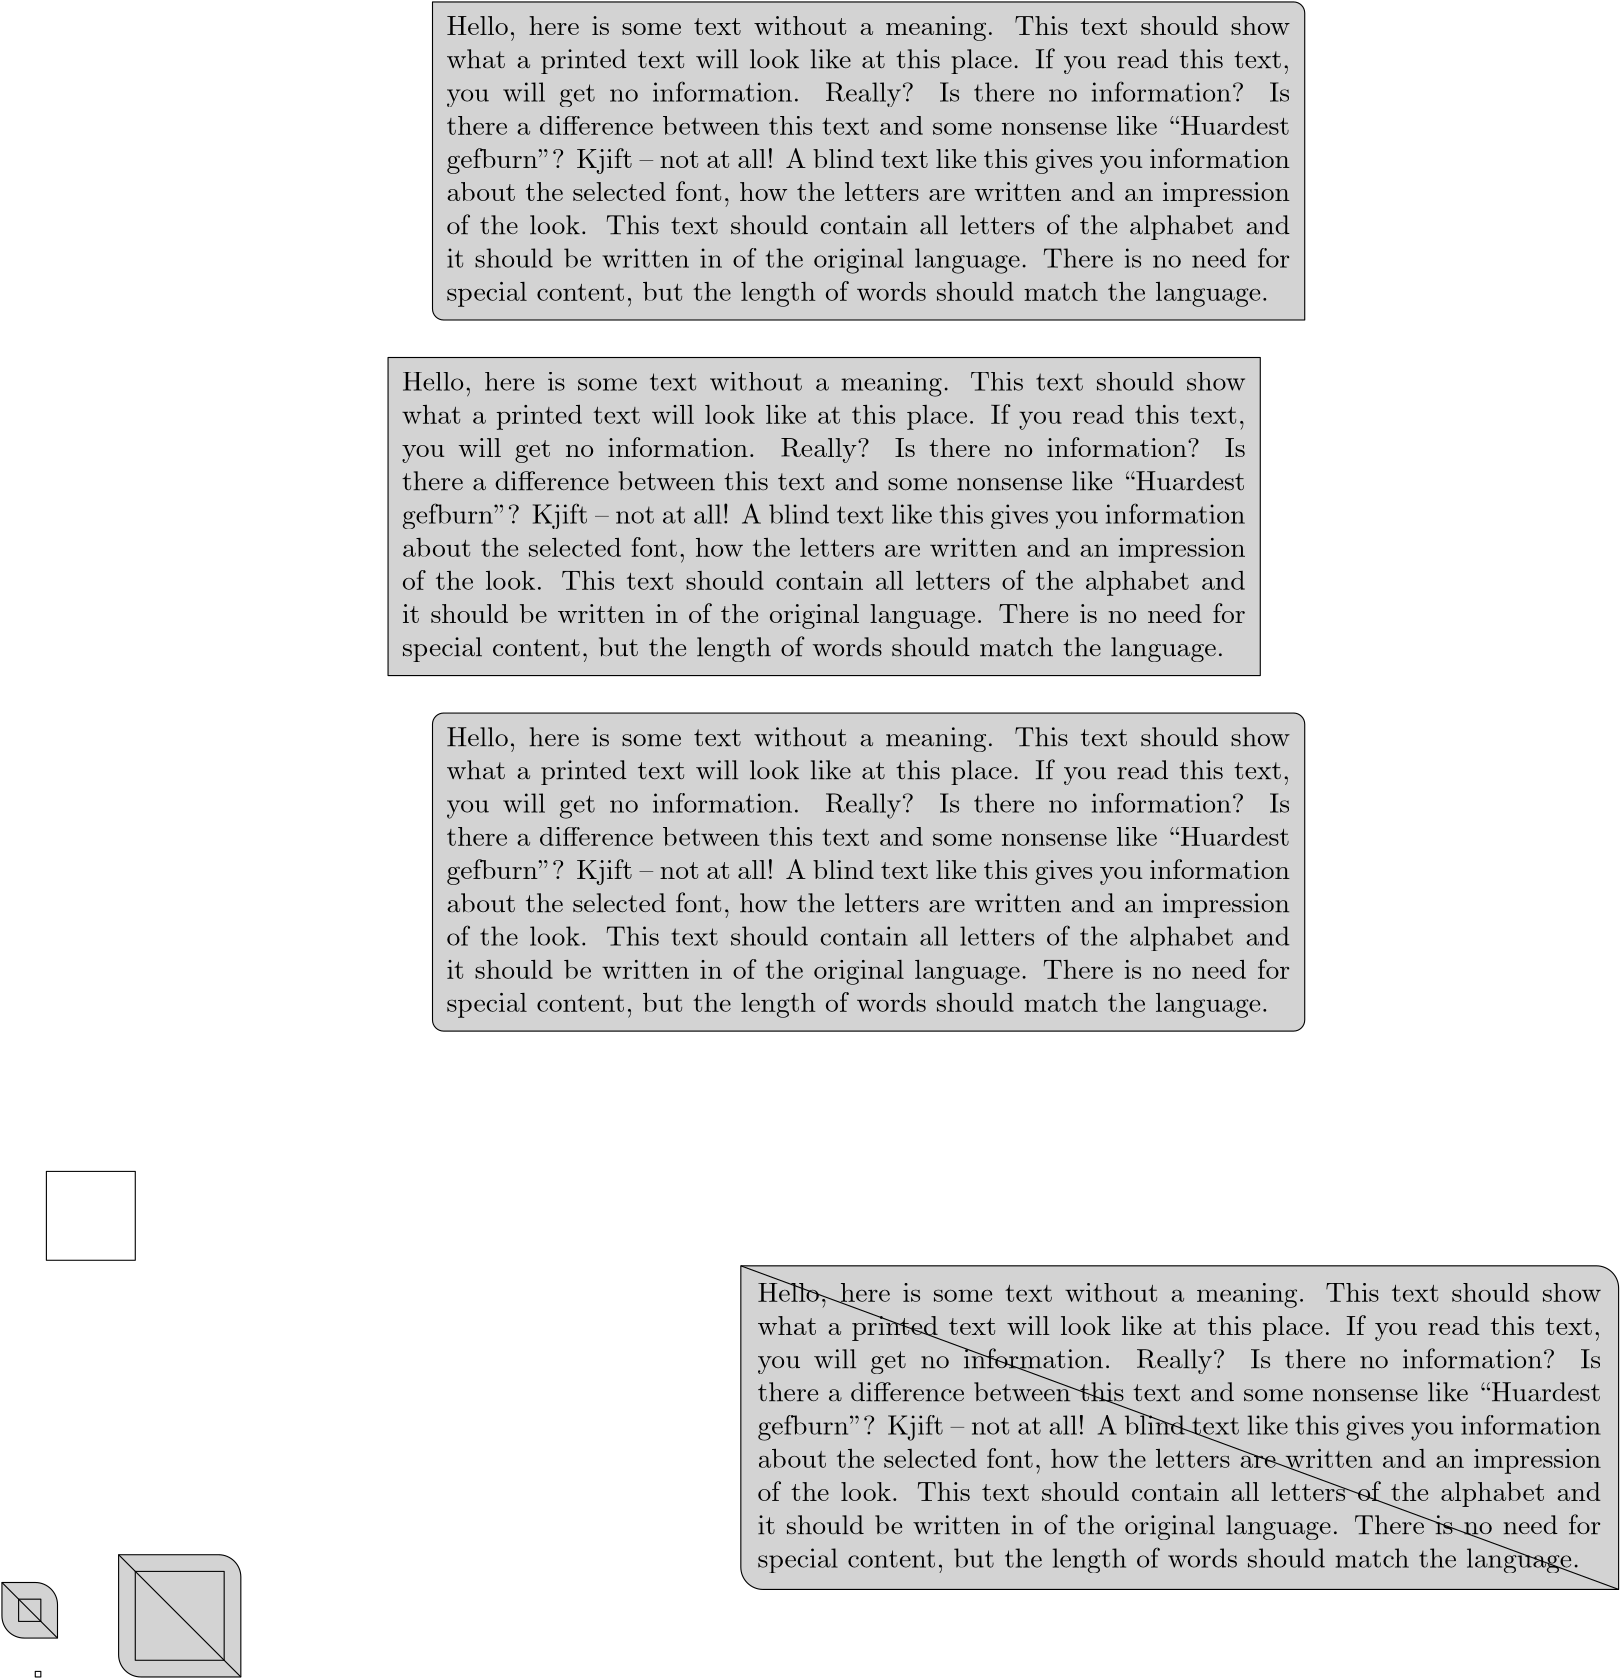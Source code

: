 <?xml version="1.0"?>
<!DOCTYPE ipe SYSTEM "ipe.dtd">
<ipe version="70005" creator="Ipe 7.1.4">
<info created="D:20131216154906" modified="D:20131217184840"/>
<preamble>\usepackage[english]{babel}
\usepackage{blindtext}</preamble>
<ipestyle name="basic">
<symbol name="arrow/arc(spx)">
<path stroke="sym-stroke" fill="sym-stroke" pen="sym-pen">
0 0 m
-1 0.333 l
-1 -0.333 l
h
</path>
</symbol>
<symbol name="arrow/farc(spx)">
<path stroke="sym-stroke" fill="white" pen="sym-pen">
0 0 m
-1 0.333 l
-1 -0.333 l
h
</path>
</symbol>
<symbol name="mark/circle(sx)" transformations="translations">
<path fill="sym-stroke">
0.6 0 0 0.6 0 0 e
0.4 0 0 0.4 0 0 e
</path>
</symbol>
<symbol name="mark/disk(sx)" transformations="translations">
<path fill="sym-stroke">
0.6 0 0 0.6 0 0 e
</path>
</symbol>
<symbol name="mark/fdisk(sfx)" transformations="translations">
<group>
<path fill="sym-fill">
0.5 0 0 0.5 0 0 e
</path>
<path fill="sym-stroke" fillrule="eofill">
0.6 0 0 0.6 0 0 e
0.4 0 0 0.4 0 0 e
</path>
</group>
</symbol>
<symbol name="mark/box(sx)" transformations="translations">
<path fill="sym-stroke" fillrule="eofill">
-0.6 -0.6 m
0.6 -0.6 l
0.6 0.6 l
-0.6 0.6 l
h
-0.4 -0.4 m
0.4 -0.4 l
0.4 0.4 l
-0.4 0.4 l
h
</path>
</symbol>
<symbol name="mark/square(sx)" transformations="translations">
<path fill="sym-stroke">
-0.6 -0.6 m
0.6 -0.6 l
0.6 0.6 l
-0.6 0.6 l
h
</path>
</symbol>
<symbol name="mark/fsquare(sfx)" transformations="translations">
<group>
<path fill="sym-fill">
-0.5 -0.5 m
0.5 -0.5 l
0.5 0.5 l
-0.5 0.5 l
h
</path>
<path fill="sym-stroke" fillrule="eofill">
-0.6 -0.6 m
0.6 -0.6 l
0.6 0.6 l
-0.6 0.6 l
h
-0.4 -0.4 m
0.4 -0.4 l
0.4 0.4 l
-0.4 0.4 l
h
</path>
</group>
</symbol>
<symbol name="mark/cross(sx)" transformations="translations">
<group>
<path fill="sym-stroke">
-0.43 -0.57 m
0.57 0.43 l
0.43 0.57 l
-0.57 -0.43 l
h
</path>
<path fill="sym-stroke">
-0.43 0.57 m
0.57 -0.43 l
0.43 -0.57 l
-0.57 0.43 l
h
</path>
</group>
</symbol>
<symbol name="arrow/fnormal(spx)">
<path stroke="sym-stroke" fill="white" pen="sym-pen">
0 0 m
-1 0.333 l
-1 -0.333 l
h
</path>
</symbol>
<symbol name="arrow/pointed(spx)">
<path stroke="sym-stroke" fill="sym-stroke" pen="sym-pen">
0 0 m
-1 0.333 l
-0.8 0 l
-1 -0.333 l
h
</path>
</symbol>
<symbol name="arrow/fpointed(spx)">
<path stroke="sym-stroke" fill="white" pen="sym-pen">
0 0 m
-1 0.333 l
-0.8 0 l
-1 -0.333 l
h
</path>
</symbol>
<symbol name="arrow/linear(spx)">
<path stroke="sym-stroke" pen="sym-pen">
-1 0.333 m
0 0 l
-1 -0.333 l
</path>
</symbol>
<symbol name="arrow/fdouble(spx)">
<path stroke="sym-stroke" fill="white" pen="sym-pen">
0 0 m
-1 0.333 l
-1 -0.333 l
h
-1 0 m
-2 0.333 l
-2 -0.333 l
h
</path>
</symbol>
<symbol name="arrow/double(spx)">
<path stroke="sym-stroke" fill="sym-stroke" pen="sym-pen">
0 0 m
-1 0.333 l
-1 -0.333 l
h
-1 0 m
-2 0.333 l
-2 -0.333 l
h
</path>
</symbol>
<symbol name="top-left">
<group>
<path fill="gray">
-4 4 m
-4 0 l
0 0 l
0 4 l
h
</path>
<path stroke="black">
-4 0 m
-4 4 l
0 4 l
</path>
</group>
</symbol>
<symbol name="deco/KIT-simple">
<path stroke="black" fill="lightgray">
5 1 m
4 0 0 4 1 1 1 5 a
-5 5 l
-5 -1 l
4 0 0 4 -1 -1 -1 -5 a
5 -5 l
h
</path>
</symbol>
<symbol name="deco/box">
<path stroke="black" fill="lightgray">
-5 5 m
-5 -5 l
5 -5 l
5 5 l
h
</path>
</symbol>
<symbol name="deco/box-rounded">
<path stroke="black" fill="lightgray">
5 1 m
4 0 0 4 1 1 1 5 a
-1 5 l
4 0 0 4 -1 1 -5 1 a
-5 -1 l
4 0 0 4 -1 -1 -1 -5 a
1 -5 l
4 0 0 4 1 -1 5 -1 a
h
</path>
</symbol>
<symbol name="deco/tabbed-test">
<path stroke="black" fill="lightgray">
-5 5 m
-5 11 l
1 11 l
4 0 0 -4 1 7 5 7 a
5 5 l
-5 5 m
-5 -1 l
4 0 0 4 -1 -1 -1 -5 a
5 -5 l
5 1 l
5 5 l
-5 5 m
5 5 l
</path>
</symbol>
<symbol name="deco/test">
<group>
<path matrix="1 0 0 1 10 50" stroke="black" fill="lightgray">
10 2 m
8 0 0 8 2 2 2 10 a
-10 10 l
-10 -2 l
8 0 0 8 -2 -2 -2 -10 a
10 -10 l
h
</path>
<path matrix="1 0 0 1 10 50" stroke="black">
-10 10 m
10 -10 l
</path>
<path matrix="1 0 0 1 -6 34" stroke="black">
12 20 m
12 12 l
20 12 l
20 20 l
h
</path>
</group>
</symbol>
<pen name="heavier" value="0.8"/>
<pen name="fat" value="1.2"/>
<pen name="ultrafat" value="2"/>
<symbolsize name="large" value="5"/>
<symbolsize name="small" value="2"/>
<symbolsize name="tiny" value="1.1"/>
<arrowsize name="large" value="10"/>
<arrowsize name="small" value="5"/>
<arrowsize name="tiny" value="3"/>
<color name="gray" value="0.745"/>
<color name="lightgray" value="0.827"/>
<color name="red" value="1 0 0"/>
<color name="green" value="0 1 0"/>
<color name="blue" value="0 0 1"/>
<color name="yellow" value="1 1 0"/>
<color name="orange" value="1 0.647 0"/>
<color name="gold" value="1 0.843 0"/>
<color name="purple" value="0.627 0.125 0.941"/>
<color name="brown" value="0.647 0.165 0.165"/>
<color name="navy" value="0 0 0.502"/>
<color name="pink" value="1 0.753 0.796"/>
<color name="seagreen" value="0.18 0.545 0.341"/>
<color name="turquoise" value="0.251 0.878 0.816"/>
<color name="violet" value="0.933 0.51 0.933"/>
<color name="darkblue" value="0 0 0.545"/>
<color name="darkcyan" value="0 0.545 0.545"/>
<color name="darkgray" value="0.663"/>
<color name="darkgreen" value="0 0.392 0"/>
<color name="darkmagenta" value="0.545 0 0.545"/>
<color name="darkorange" value="1 0.549 0"/>
<color name="darkred" value="0.545 0 0"/>
<color name="lightblue" value="0.678 0.847 0.902"/>
<color name="lightcyan" value="0.878 1 1"/>
<color name="lightgreen" value="0.565 0.933 0.565"/>
<color name="lightyellow" value="1 1 0.878"/>
<dashstyle name="dashed" value="[4] 0"/>
<dashstyle name="dotted" value="[1 3] 0"/>
<dashstyle name="dash dotted" value="[4 2 1 2] 0"/>
<dashstyle name="dash dot dotted" value="[4 2 1 2 1 2] 0"/>
<textsize name="large" value="\large"/>
<textsize name="small" value="\small"/>
<textsize name="tiny" value="\tiny"/>
<textsize name="Large" value="\Large"/>
<textsize name="LARGE" value="\LARGE"/>
<textsize name="huge" value="\huge"/>
<textsize name="Huge" value="\Huge"/>
<textsize name="footnote" value="\footnotesize"/>
<textstyle name="center" begin="\begin{center}" end="\end{center}"/>
<textstyle name="itemize" begin="\begin{itemize}" end="\end{itemize}"/>
<textstyle name="item" begin="\begin{itemize}\item{}" end="\end{itemize}"/>
<gridsize name="4 pts" value="4"/>
<gridsize name="8 pts (~3 mm)" value="8"/>
<gridsize name="16 pts (~6 mm)" value="16"/>
<gridsize name="32 pts (~12 mm)" value="32"/>
<gridsize name="10 pts (~3.5 mm)" value="10"/>
<gridsize name="20 pts (~7 mm)" value="20"/>
<gridsize name="14 pts (~5 mm)" value="14"/>
<gridsize name="28 pts (~10 mm)" value="28"/>
<gridsize name="56 pts (~20 mm)" value="56"/>
<gridsize name="1 pts" value="1"/>
<anglesize name="90 deg" value="90"/>
<anglesize name="60 deg" value="60"/>
<anglesize name="45 deg" value="45"/>
<anglesize name="30 deg" value="30"/>
<anglesize name="22.5 deg" value="22.5"/>
<tiling name="falling" angle="-60" step="4" width="1"/>
<tiling name="rising" angle="30" step="4" width="1"/>
</ipestyle>
<page>
<layer name="alpha"/>
<view layers="alpha" active="alpha"/>
<group layer="alpha">
<path stroke="black" fill="lightgray">
582 166 m
8 0 0 8 574 166 574 174 a
266 174 l
266 65.503 l
8 0 0 8 274 65.503 274 57.503 a
582 57.503 l
h
</path>
<path stroke="black">
266 174 m
582 57.503 l
</path>
</group>
<group>
<path stroke="black" fill="lightgray">
86 62 m
8 0 0 8 78 62 78 70 a
42 70 l
42 34 l
8 0 0 8 50 34 50 26 a
86 26 l
h
</path>
<path stroke="black">
42 70 m
86 26 l
</path>
</group>
<path stroke="black" fill="lightgray">
469 369 m
4 0 0 4 465 369 465 373 a
159 373 l
4 0 0 4 159 369 155 369 a
155 262.503 l
4 0 0 4 159 262.503 159 258.503 a
465 258.503 l
4 0 0 4 465 262.503 469 262.503 a
h
</path>
<path stroke="black" fill="lightgray">
139 501 m
139 386.503 l
453 386.503 l
453 501 l
h
</path>
<path stroke="black" fill="lightgray">
469 625 m
4 0 0 4 465 625 465 629 a
155 629 l
155 518.503 l
4 0 0 4 159 518.503 159 514.503 a
469 514.503 l
h
</path>
<text matrix="1 0 0 1 32 112" transformations="translations" pos="128 512" stroke="black" type="minipage" width="304" height="54.687" depth="49.81" valign="top">\blindtext</text>
<text matrix="1 0 0 1 16 -16" transformations="translations" pos="128 512" stroke="black" type="minipage" width="304" height="54.687" depth="49.81" valign="top">\blindtext</text>
<text matrix="1 0 0 1 32 -144" transformations="translations" pos="128 512" stroke="black" type="minipage" width="304" height="54.687" depth="49.81" valign="top">\blindtext</text>
<text matrix="1 0 0 1 144 -344" transformations="translations" pos="128 512" stroke="black" type="minipage" width="304" height="54.687" depth="49.81" valign="top">\blindtext</text>
<path matrix="1 0 0 1 -32 80" stroke="black">
48 128 m
48 96 l
80 96 l
80 128 l
h
</path>
<path stroke="black">
48 64 m
48 32 l
80 32 l
80 64 l
h
</path>
<path stroke="black">
12 28 m
12 26 l
14 26 l
14 28 l
h
</path>
<group>
<path matrix="1 0 0 1 10 50" stroke="black" fill="lightgray">
10 2 m
8 0 0 8 2 2 2 10 a
-10 10 l
-10 -2 l
8 0 0 8 -2 -2 -2 -10 a
10 -10 l
h
</path>
<path matrix="1 0 0 1 10 50" stroke="black">
-10 10 m
10 -10 l
</path>
<path matrix="1 0 0 1 -6 34" stroke="black">
12 20 m
12 12 l
20 12 l
20 20 l
h
</path>
</group>
</page>
</ipe>
